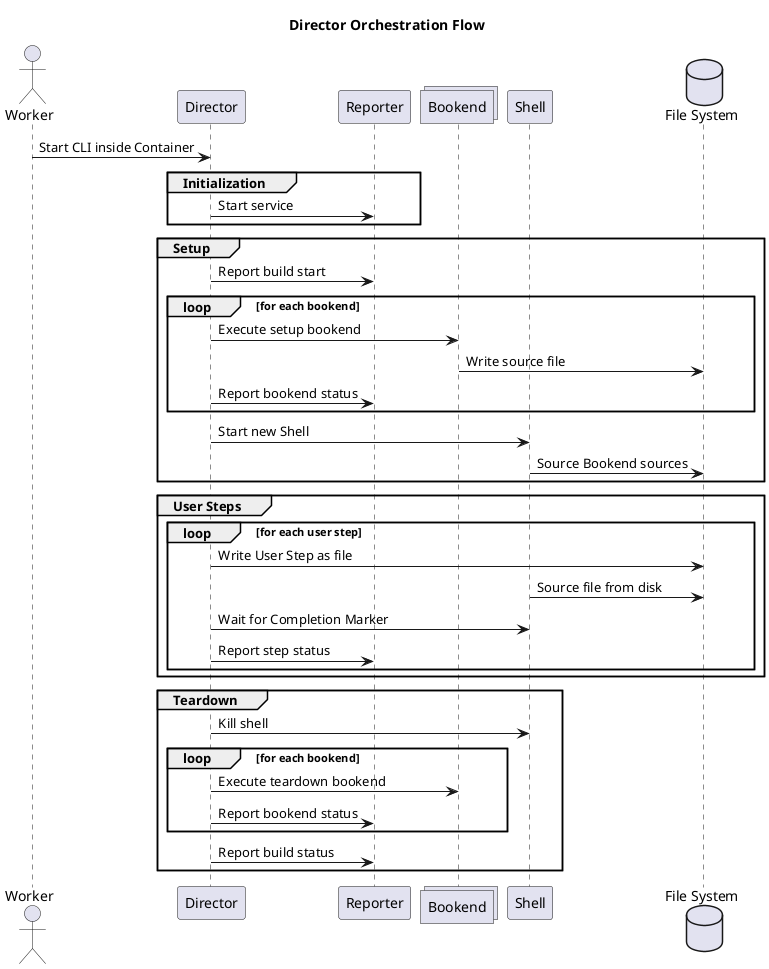 @startuml

title Director Orchestration Flow

actor Worker
participant Director
participant Reporter
collections Bookend
participant Shell
database "File System" as FS

Worker -> Director: Start CLI inside Container

group Initialization
    Director -> Reporter: Start service
end

group Setup
    Director -> Reporter: Report build start
    loop for each bookend
        Director -> Bookend: Execute setup bookend
        Bookend -> FS: Write source file
        Director -> Reporter: Report bookend status
    end
    Director -> Shell: Start new Shell
    Shell -> FS: Source Bookend sources
end

group User Steps
    loop for each user step
        Director -> FS: Write User Step as file
        Shell -> FS: Source file from disk
        Director -> Shell: Wait for Completion Marker
        Director -> Reporter: Report step status
    end
end

group Teardown
    Director -> Shell: Kill shell
    loop for each bookend
        Director -> Bookend: Execute teardown bookend
        Director -> Reporter: Report bookend status
    end
    Director -> Reporter: Report build status
end

@enduml
